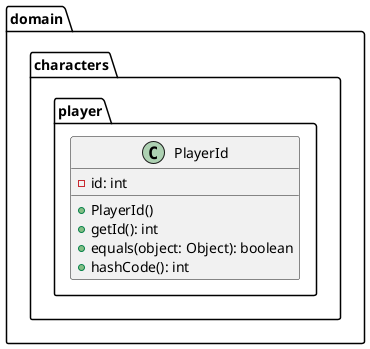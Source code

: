 @startuml

package domain.characters.player {
    class PlayerId {
        - id: int

        + PlayerId()
        + getId(): int
        + equals(object: Object): boolean
        + hashCode(): int
    }
}

@enduml

